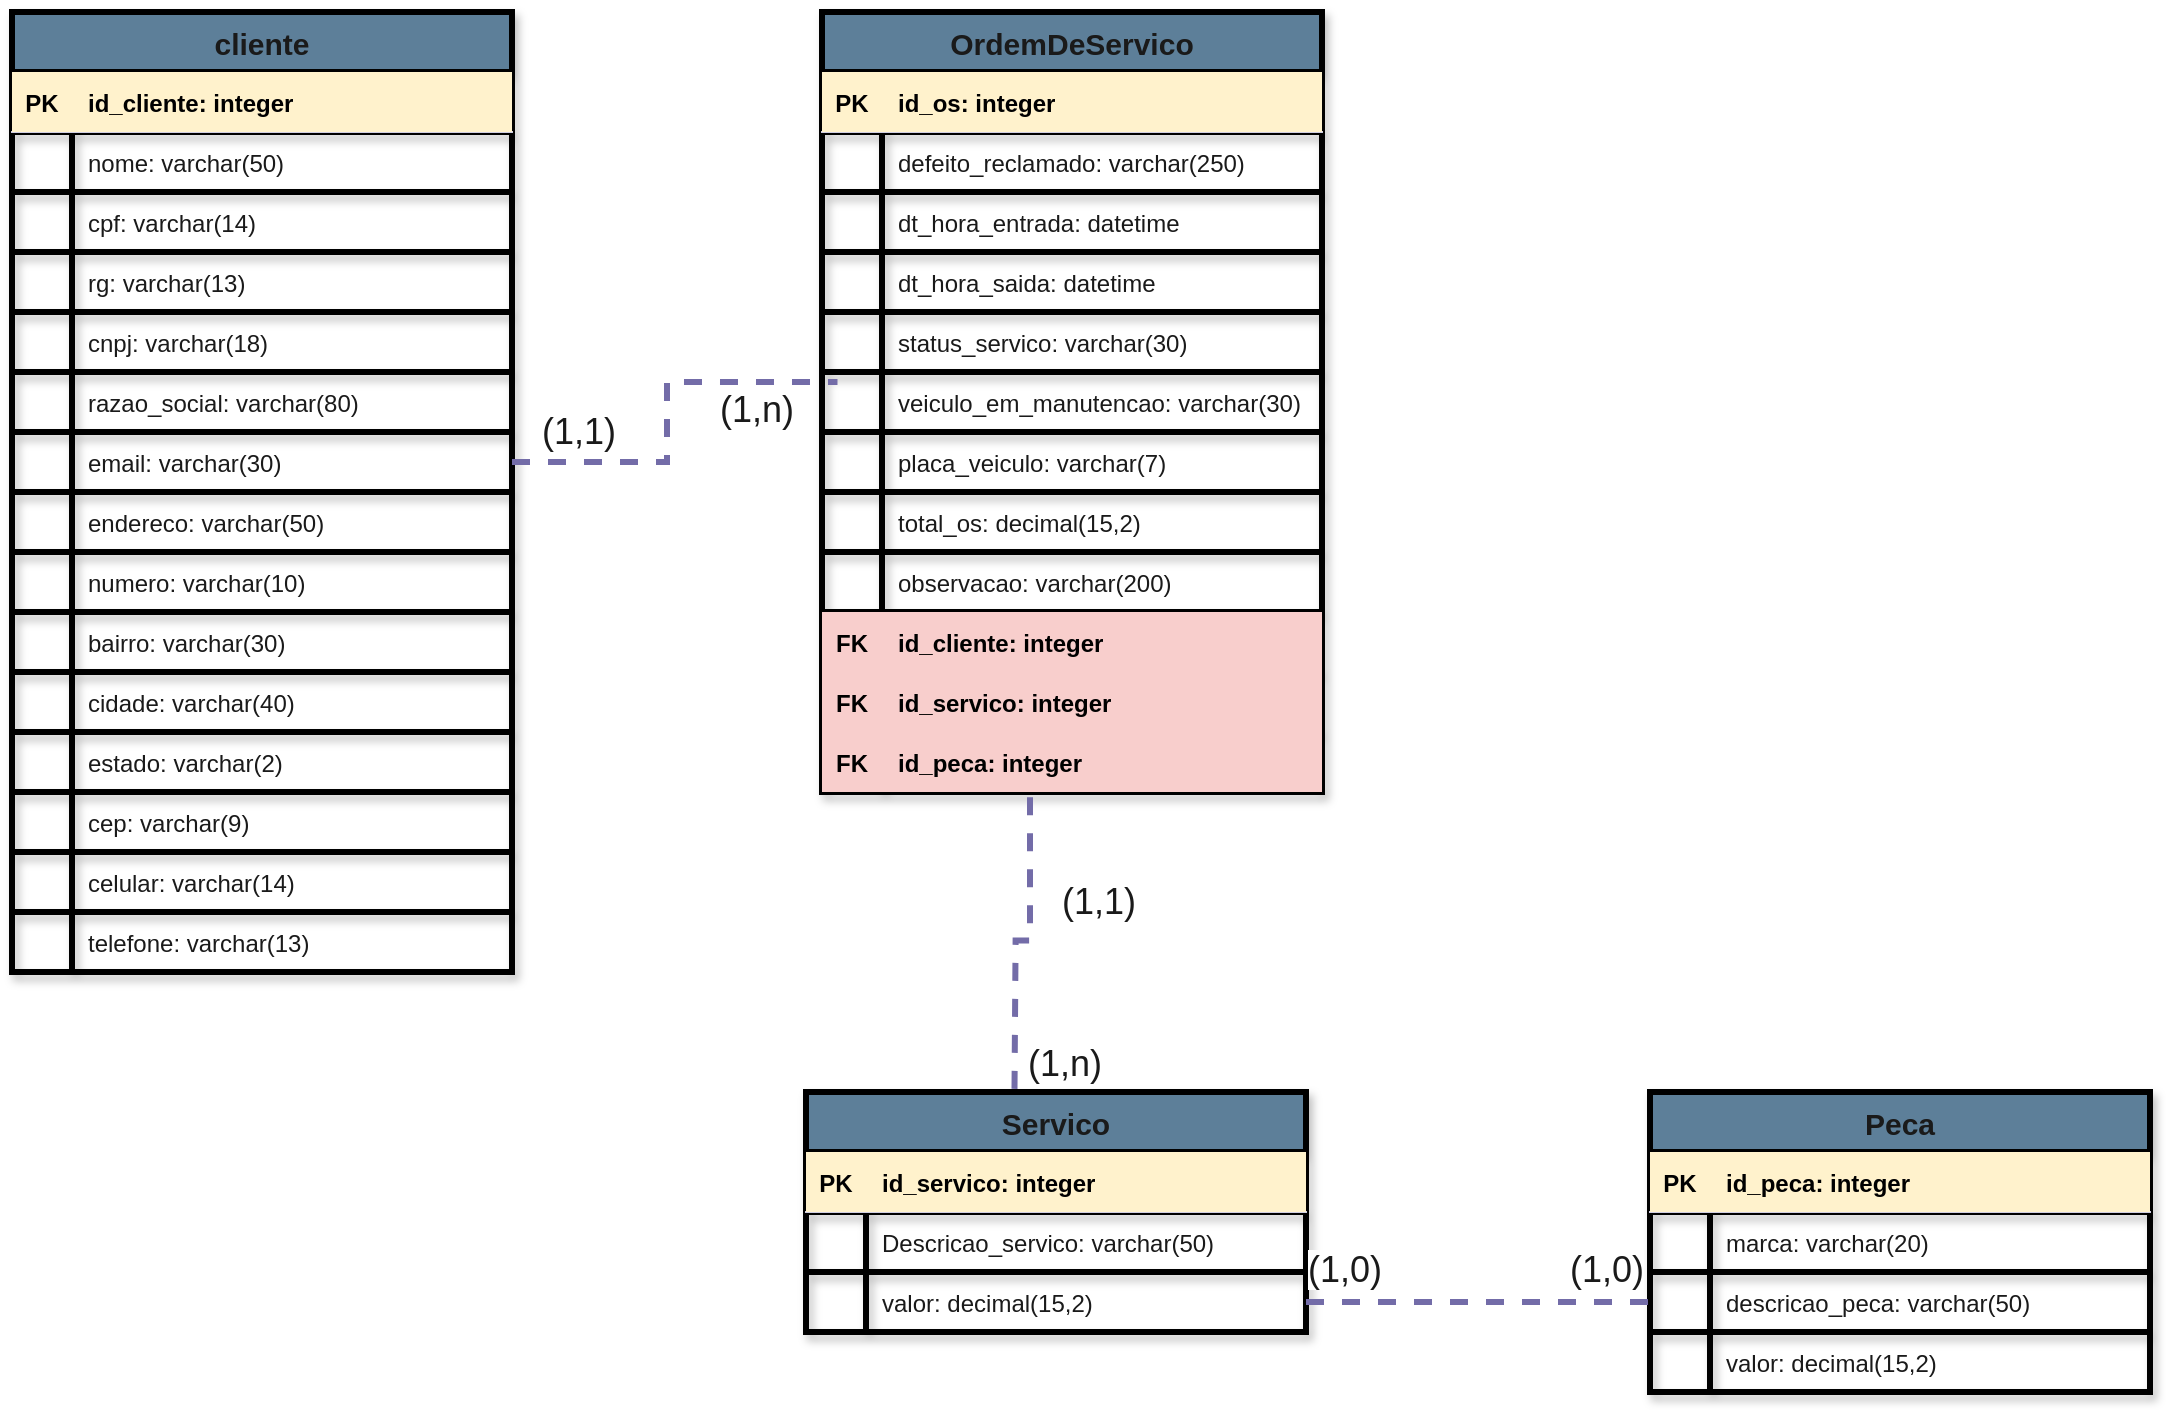 <mxfile version="24.8.6">
  <diagram id="R2lEEEUBdFMjLlhIrx00" name="Page-1">
    <mxGraphModel dx="1457" dy="723" grid="1" gridSize="9" guides="1" tooltips="1" connect="1" arrows="1" fold="1" page="1" pageScale="1" pageWidth="1169" pageHeight="827" math="0" shadow="0" extFonts="Permanent Marker^https://fonts.googleapis.com/css?family=Permanent+Marker">
      <root>
        <mxCell id="0" />
        <mxCell id="1" parent="0" />
        <mxCell id="C-vyLk0tnHw3VtMMgP7b-2" value="OrdemDeServico" style="shape=table;startSize=30;container=1;collapsible=1;childLayout=tableLayout;fixedRows=1;rowLines=1;fontStyle=1;align=center;resizeLast=1;rounded=0;labelBackgroundColor=none;fillColor=#5D7F99;strokeColor=#000000;fontColor=#1A1A1A;strokeWidth=3;perimeterSpacing=0;shadow=1;fillStyle=auto;fontSize=15;" parent="1" vertex="1">
          <mxGeometry x="468" y="81" width="250" height="390.0" as="geometry" />
        </mxCell>
        <mxCell id="C-vyLk0tnHw3VtMMgP7b-3" value="" style="shape=partialRectangle;collapsible=0;dropTarget=0;pointerEvents=0;fillColor=none;points=[[0,0.5],[1,0.5]];portConstraint=eastwest;top=0;left=0;right=0;bottom=1;rounded=0;labelBackgroundColor=none;strokeColor=#D0CEE2;fontColor=#1A1A1A;" parent="C-vyLk0tnHw3VtMMgP7b-2" vertex="1">
          <mxGeometry y="30" width="250" height="30" as="geometry" />
        </mxCell>
        <mxCell id="C-vyLk0tnHw3VtMMgP7b-4" value="PK" style="shape=partialRectangle;overflow=hidden;connectable=0;fillColor=#fff2cc;top=0;left=0;bottom=0;right=0;fontStyle=1;rounded=0;labelBackgroundColor=none;strokeColor=#d6b656;" parent="C-vyLk0tnHw3VtMMgP7b-3" vertex="1">
          <mxGeometry width="30" height="30" as="geometry">
            <mxRectangle width="30" height="30" as="alternateBounds" />
          </mxGeometry>
        </mxCell>
        <mxCell id="C-vyLk0tnHw3VtMMgP7b-5" value="id_os: integer" style="shape=partialRectangle;overflow=hidden;connectable=0;fillColor=#fff2cc;top=0;left=0;bottom=0;right=0;align=left;spacingLeft=6;fontStyle=1;rounded=0;labelBackgroundColor=none;strokeColor=#d6b656;" parent="C-vyLk0tnHw3VtMMgP7b-3" vertex="1">
          <mxGeometry x="30" width="220" height="30" as="geometry">
            <mxRectangle width="220" height="30" as="alternateBounds" />
          </mxGeometry>
        </mxCell>
        <mxCell id="C-vyLk0tnHw3VtMMgP7b-6" value="" style="shape=partialRectangle;collapsible=0;dropTarget=0;pointerEvents=0;fillColor=none;points=[[0,0.5],[1,0.5]];portConstraint=eastwest;top=0;left=0;right=0;bottom=0;rounded=0;labelBackgroundColor=none;strokeColor=#D0CEE2;fontColor=#1A1A1A;" parent="C-vyLk0tnHw3VtMMgP7b-2" vertex="1">
          <mxGeometry y="60" width="250" height="30" as="geometry" />
        </mxCell>
        <mxCell id="C-vyLk0tnHw3VtMMgP7b-7" value="" style="shape=partialRectangle;overflow=hidden;connectable=0;fillColor=none;top=0;left=0;bottom=0;right=0;rounded=0;labelBackgroundColor=none;strokeColor=#D0CEE2;fontColor=#1A1A1A;" parent="C-vyLk0tnHw3VtMMgP7b-6" vertex="1">
          <mxGeometry width="30" height="30" as="geometry">
            <mxRectangle width="30" height="30" as="alternateBounds" />
          </mxGeometry>
        </mxCell>
        <mxCell id="C-vyLk0tnHw3VtMMgP7b-8" value="defeito_reclamado: varchar(250)" style="shape=partialRectangle;overflow=hidden;connectable=0;fillColor=none;top=0;left=0;bottom=0;right=0;align=left;spacingLeft=6;rounded=0;labelBackgroundColor=none;strokeColor=#D0CEE2;fontColor=#1A1A1A;" parent="C-vyLk0tnHw3VtMMgP7b-6" vertex="1">
          <mxGeometry x="30" width="220" height="30" as="geometry">
            <mxRectangle width="220" height="30" as="alternateBounds" />
          </mxGeometry>
        </mxCell>
        <mxCell id="C-vyLk0tnHw3VtMMgP7b-9" value="" style="shape=partialRectangle;collapsible=0;dropTarget=0;pointerEvents=0;fillColor=none;points=[[0,0.5],[1,0.5]];portConstraint=eastwest;top=0;left=0;right=0;bottom=0;rounded=0;labelBackgroundColor=none;strokeColor=#D0CEE2;fontColor=#1A1A1A;" parent="C-vyLk0tnHw3VtMMgP7b-2" vertex="1">
          <mxGeometry y="90" width="250" height="30" as="geometry" />
        </mxCell>
        <mxCell id="C-vyLk0tnHw3VtMMgP7b-10" value="" style="shape=partialRectangle;overflow=hidden;connectable=0;fillColor=none;top=0;left=0;bottom=0;right=0;rounded=0;labelBackgroundColor=none;strokeColor=#D0CEE2;fontColor=#1A1A1A;" parent="C-vyLk0tnHw3VtMMgP7b-9" vertex="1">
          <mxGeometry width="30" height="30" as="geometry">
            <mxRectangle width="30" height="30" as="alternateBounds" />
          </mxGeometry>
        </mxCell>
        <mxCell id="C-vyLk0tnHw3VtMMgP7b-11" value="dt_hora_entrada: datetime" style="shape=partialRectangle;overflow=hidden;connectable=0;fillColor=none;top=0;left=0;bottom=0;right=0;align=left;spacingLeft=6;rounded=0;labelBackgroundColor=none;strokeColor=#D0CEE2;fontColor=#1A1A1A;" parent="C-vyLk0tnHw3VtMMgP7b-9" vertex="1">
          <mxGeometry x="30" width="220" height="30" as="geometry">
            <mxRectangle width="220" height="30" as="alternateBounds" />
          </mxGeometry>
        </mxCell>
        <mxCell id="K5zt11yjpIeEXAA8S6xr-104" value="" style="shape=partialRectangle;collapsible=0;dropTarget=0;pointerEvents=0;fillColor=none;points=[[0,0.5],[1,0.5]];portConstraint=eastwest;top=0;left=0;right=0;bottom=0;rounded=0;labelBackgroundColor=none;strokeColor=#D0CEE2;fontColor=#1A1A1A;" parent="C-vyLk0tnHw3VtMMgP7b-2" vertex="1">
          <mxGeometry y="120" width="250" height="30" as="geometry" />
        </mxCell>
        <mxCell id="K5zt11yjpIeEXAA8S6xr-105" value="" style="shape=partialRectangle;overflow=hidden;connectable=0;fillColor=none;top=0;left=0;bottom=0;right=0;rounded=0;labelBackgroundColor=none;strokeColor=#D0CEE2;fontColor=#1A1A1A;" parent="K5zt11yjpIeEXAA8S6xr-104" vertex="1">
          <mxGeometry width="30" height="30" as="geometry">
            <mxRectangle width="30" height="30" as="alternateBounds" />
          </mxGeometry>
        </mxCell>
        <mxCell id="K5zt11yjpIeEXAA8S6xr-106" value="dt_hora_saida: datetime" style="shape=partialRectangle;overflow=hidden;connectable=0;fillColor=none;top=0;left=0;bottom=0;right=0;align=left;spacingLeft=6;rounded=0;labelBackgroundColor=none;strokeColor=#D0CEE2;fontColor=#1A1A1A;" parent="K5zt11yjpIeEXAA8S6xr-104" vertex="1">
          <mxGeometry x="30" width="220" height="30" as="geometry">
            <mxRectangle width="220" height="30" as="alternateBounds" />
          </mxGeometry>
        </mxCell>
        <mxCell id="K5zt11yjpIeEXAA8S6xr-109" value="" style="shape=partialRectangle;collapsible=0;dropTarget=0;pointerEvents=0;fillColor=none;points=[[0,0.5],[1,0.5]];portConstraint=eastwest;top=0;left=0;right=0;bottom=0;rounded=0;labelBackgroundColor=none;strokeColor=#D0CEE2;fontColor=#1A1A1A;" parent="C-vyLk0tnHw3VtMMgP7b-2" vertex="1">
          <mxGeometry y="150" width="250" height="30" as="geometry" />
        </mxCell>
        <mxCell id="K5zt11yjpIeEXAA8S6xr-110" value="" style="shape=partialRectangle;overflow=hidden;connectable=0;fillColor=none;top=0;left=0;bottom=0;right=0;rounded=0;labelBackgroundColor=none;strokeColor=#D0CEE2;fontColor=#1A1A1A;" parent="K5zt11yjpIeEXAA8S6xr-109" vertex="1">
          <mxGeometry width="30" height="30" as="geometry">
            <mxRectangle width="30" height="30" as="alternateBounds" />
          </mxGeometry>
        </mxCell>
        <mxCell id="K5zt11yjpIeEXAA8S6xr-111" value="status_servico: varchar(30)" style="shape=partialRectangle;overflow=hidden;connectable=0;fillColor=none;top=0;left=0;bottom=0;right=0;align=left;spacingLeft=6;rounded=0;labelBackgroundColor=none;strokeColor=#D0CEE2;fontColor=#1A1A1A;" parent="K5zt11yjpIeEXAA8S6xr-109" vertex="1">
          <mxGeometry x="30" width="220" height="30" as="geometry">
            <mxRectangle width="220" height="30" as="alternateBounds" />
          </mxGeometry>
        </mxCell>
        <mxCell id="K5zt11yjpIeEXAA8S6xr-112" value="" style="shape=partialRectangle;collapsible=0;dropTarget=0;pointerEvents=0;fillColor=none;points=[[0,0.5],[1,0.5]];portConstraint=eastwest;top=0;left=0;right=0;bottom=0;rounded=0;labelBackgroundColor=none;strokeColor=#D0CEE2;fontColor=#1A1A1A;" parent="C-vyLk0tnHw3VtMMgP7b-2" vertex="1">
          <mxGeometry y="180" width="250" height="30" as="geometry" />
        </mxCell>
        <mxCell id="K5zt11yjpIeEXAA8S6xr-113" value="" style="shape=partialRectangle;overflow=hidden;connectable=0;fillColor=none;top=0;left=0;bottom=0;right=0;rounded=0;labelBackgroundColor=none;strokeColor=#D0CEE2;fontColor=#1A1A1A;" parent="K5zt11yjpIeEXAA8S6xr-112" vertex="1">
          <mxGeometry width="30" height="30" as="geometry">
            <mxRectangle width="30" height="30" as="alternateBounds" />
          </mxGeometry>
        </mxCell>
        <mxCell id="K5zt11yjpIeEXAA8S6xr-114" value="veiculo_em_manutencao: varchar(30)" style="shape=partialRectangle;overflow=hidden;connectable=0;fillColor=none;top=0;left=0;bottom=0;right=0;align=left;spacingLeft=6;rounded=0;labelBackgroundColor=none;strokeColor=#D0CEE2;fontColor=#1A1A1A;" parent="K5zt11yjpIeEXAA8S6xr-112" vertex="1">
          <mxGeometry x="30" width="220" height="30" as="geometry">
            <mxRectangle width="220" height="30" as="alternateBounds" />
          </mxGeometry>
        </mxCell>
        <mxCell id="K5zt11yjpIeEXAA8S6xr-231" value="" style="shape=partialRectangle;collapsible=0;dropTarget=0;pointerEvents=0;fillColor=none;points=[[0,0.5],[1,0.5]];portConstraint=eastwest;top=0;left=0;right=0;bottom=0;rounded=0;labelBackgroundColor=none;strokeColor=#D0CEE2;fontColor=#1A1A1A;" parent="C-vyLk0tnHw3VtMMgP7b-2" vertex="1">
          <mxGeometry y="210" width="250" height="30" as="geometry" />
        </mxCell>
        <mxCell id="K5zt11yjpIeEXAA8S6xr-232" value="" style="shape=partialRectangle;overflow=hidden;connectable=0;fillColor=none;top=0;left=0;bottom=0;right=0;rounded=0;labelBackgroundColor=none;strokeColor=#D0CEE2;fontColor=#1A1A1A;" parent="K5zt11yjpIeEXAA8S6xr-231" vertex="1">
          <mxGeometry width="30" height="30" as="geometry">
            <mxRectangle width="30" height="30" as="alternateBounds" />
          </mxGeometry>
        </mxCell>
        <mxCell id="K5zt11yjpIeEXAA8S6xr-233" value="placa_veiculo: varchar(7)" style="shape=partialRectangle;overflow=hidden;connectable=0;fillColor=none;top=0;left=0;bottom=0;right=0;align=left;spacingLeft=6;rounded=0;labelBackgroundColor=none;strokeColor=#D0CEE2;fontColor=#1A1A1A;" parent="K5zt11yjpIeEXAA8S6xr-231" vertex="1">
          <mxGeometry x="30" width="220" height="30" as="geometry">
            <mxRectangle width="220" height="30" as="alternateBounds" />
          </mxGeometry>
        </mxCell>
        <mxCell id="K5zt11yjpIeEXAA8S6xr-127" value="" style="shape=partialRectangle;collapsible=0;dropTarget=0;pointerEvents=0;fillColor=none;points=[[0,0.5],[1,0.5]];portConstraint=eastwest;top=0;left=0;right=0;bottom=0;rounded=0;labelBackgroundColor=none;strokeColor=#D0CEE2;fontColor=#1A1A1A;" parent="C-vyLk0tnHw3VtMMgP7b-2" vertex="1">
          <mxGeometry y="240" width="250" height="30" as="geometry" />
        </mxCell>
        <mxCell id="K5zt11yjpIeEXAA8S6xr-128" value="" style="shape=partialRectangle;overflow=hidden;connectable=0;fillColor=none;top=0;left=0;bottom=0;right=0;rounded=0;labelBackgroundColor=none;strokeColor=#D0CEE2;fontColor=#1A1A1A;" parent="K5zt11yjpIeEXAA8S6xr-127" vertex="1">
          <mxGeometry width="30" height="30" as="geometry">
            <mxRectangle width="30" height="30" as="alternateBounds" />
          </mxGeometry>
        </mxCell>
        <mxCell id="K5zt11yjpIeEXAA8S6xr-129" value="total_os: decimal(15,2)" style="shape=partialRectangle;overflow=hidden;connectable=0;fillColor=none;top=0;left=0;bottom=0;right=0;align=left;spacingLeft=6;rounded=0;labelBackgroundColor=none;strokeColor=#D0CEE2;fontColor=#1A1A1A;perimeterSpacing=0;" parent="K5zt11yjpIeEXAA8S6xr-127" vertex="1">
          <mxGeometry x="30" width="220" height="30" as="geometry">
            <mxRectangle width="220" height="30" as="alternateBounds" />
          </mxGeometry>
        </mxCell>
        <mxCell id="feDOQvcvgIK1tVhOLB9C-7" value="" style="shape=partialRectangle;collapsible=0;dropTarget=0;pointerEvents=0;fillColor=none;points=[[0,0.5],[1,0.5]];portConstraint=eastwest;top=0;left=0;right=0;bottom=0;rounded=0;labelBackgroundColor=none;strokeColor=#D0CEE2;fontColor=#1A1A1A;" vertex="1" parent="C-vyLk0tnHw3VtMMgP7b-2">
          <mxGeometry y="270" width="250" height="30" as="geometry" />
        </mxCell>
        <mxCell id="feDOQvcvgIK1tVhOLB9C-8" value="" style="shape=partialRectangle;overflow=hidden;connectable=0;fillColor=none;top=0;left=0;bottom=0;right=0;rounded=0;labelBackgroundColor=none;strokeColor=#D0CEE2;fontColor=#1A1A1A;" vertex="1" parent="feDOQvcvgIK1tVhOLB9C-7">
          <mxGeometry width="30" height="30" as="geometry">
            <mxRectangle width="30" height="30" as="alternateBounds" />
          </mxGeometry>
        </mxCell>
        <mxCell id="feDOQvcvgIK1tVhOLB9C-9" value="observacao: varchar(200)" style="shape=partialRectangle;overflow=hidden;connectable=0;fillColor=none;top=0;left=0;bottom=0;right=0;align=left;spacingLeft=6;rounded=0;labelBackgroundColor=none;strokeColor=#D0CEE2;fontColor=#1A1A1A;" vertex="1" parent="feDOQvcvgIK1tVhOLB9C-7">
          <mxGeometry x="30" width="220" height="30" as="geometry">
            <mxRectangle width="220" height="30" as="alternateBounds" />
          </mxGeometry>
        </mxCell>
        <mxCell id="K5zt11yjpIeEXAA8S6xr-121" value="" style="shape=partialRectangle;collapsible=0;dropTarget=0;pointerEvents=0;fillColor=none;points=[[0,0.5],[1,0.5]];portConstraint=eastwest;top=0;left=0;right=0;bottom=0;rounded=0;labelBackgroundColor=none;strokeColor=#D0CEE2;fontColor=#1A1A1A;" parent="C-vyLk0tnHw3VtMMgP7b-2" vertex="1">
          <mxGeometry y="300" width="250" height="30" as="geometry" />
        </mxCell>
        <mxCell id="K5zt11yjpIeEXAA8S6xr-122" value="FK" style="shape=partialRectangle;overflow=hidden;connectable=0;top=0;left=0;bottom=0;right=0;rounded=0;labelBackgroundColor=none;fontStyle=1;fillColor=#f8cecc;strokeColor=#000000;labelBorderColor=none;strokeWidth=8;perimeterSpacing=0;shadow=0;fillStyle=solid;" parent="K5zt11yjpIeEXAA8S6xr-121" vertex="1">
          <mxGeometry width="30" height="30" as="geometry">
            <mxRectangle width="30" height="30" as="alternateBounds" />
          </mxGeometry>
        </mxCell>
        <mxCell id="K5zt11yjpIeEXAA8S6xr-123" value="id_cliente: integer" style="shape=partialRectangle;overflow=hidden;connectable=0;top=0;left=0;bottom=0;right=0;align=left;spacingLeft=6;rounded=0;labelBackgroundColor=none;fontStyle=1;fillColor=#f8cecc;strokeColor=#000000;labelBorderColor=none;strokeWidth=8;perimeterSpacing=0;shadow=0;fillStyle=solid;" parent="K5zt11yjpIeEXAA8S6xr-121" vertex="1">
          <mxGeometry x="30" width="220" height="30" as="geometry">
            <mxRectangle width="220" height="30" as="alternateBounds" />
          </mxGeometry>
        </mxCell>
        <mxCell id="K5zt11yjpIeEXAA8S6xr-221" value="" style="shape=partialRectangle;collapsible=0;dropTarget=0;pointerEvents=0;fillColor=none;points=[[0,0.5],[1,0.5]];portConstraint=eastwest;top=0;left=0;right=0;bottom=0;rounded=0;labelBackgroundColor=none;strokeColor=#D0CEE2;fontColor=#1A1A1A;" parent="C-vyLk0tnHw3VtMMgP7b-2" vertex="1">
          <mxGeometry y="330" width="250" height="30" as="geometry" />
        </mxCell>
        <mxCell id="K5zt11yjpIeEXAA8S6xr-222" value="FK" style="shape=partialRectangle;overflow=hidden;connectable=0;top=0;left=0;bottom=0;right=0;rounded=0;labelBackgroundColor=none;fontStyle=1;fillColor=#f8cecc;strokeColor=#000000;labelBorderColor=none;strokeWidth=8;perimeterSpacing=0;shadow=0;fillStyle=solid;" parent="K5zt11yjpIeEXAA8S6xr-221" vertex="1">
          <mxGeometry width="30" height="30" as="geometry">
            <mxRectangle width="30" height="30" as="alternateBounds" />
          </mxGeometry>
        </mxCell>
        <mxCell id="K5zt11yjpIeEXAA8S6xr-223" value="id_servico: integer" style="shape=partialRectangle;overflow=hidden;connectable=0;top=0;left=0;bottom=0;right=0;align=left;spacingLeft=6;rounded=0;labelBackgroundColor=none;fontStyle=1;fillColor=#f8cecc;strokeColor=#000000;labelBorderColor=none;strokeWidth=8;perimeterSpacing=0;shadow=0;fillStyle=solid;" parent="K5zt11yjpIeEXAA8S6xr-221" vertex="1">
          <mxGeometry x="30" width="220" height="30" as="geometry">
            <mxRectangle width="220" height="30" as="alternateBounds" />
          </mxGeometry>
        </mxCell>
        <mxCell id="feDOQvcvgIK1tVhOLB9C-10" value="" style="shape=partialRectangle;collapsible=0;dropTarget=0;pointerEvents=0;fillColor=none;points=[[0,0.5],[1,0.5]];portConstraint=eastwest;top=0;left=0;right=0;bottom=0;rounded=0;labelBackgroundColor=none;strokeColor=#D0CEE2;fontColor=#1A1A1A;" vertex="1" parent="C-vyLk0tnHw3VtMMgP7b-2">
          <mxGeometry y="360" width="250" height="30" as="geometry" />
        </mxCell>
        <mxCell id="feDOQvcvgIK1tVhOLB9C-11" value="FK" style="shape=partialRectangle;overflow=hidden;connectable=0;top=0;left=0;bottom=0;right=0;rounded=0;labelBackgroundColor=none;fontStyle=1;fillColor=#f8cecc;strokeColor=#000000;labelBorderColor=none;strokeWidth=8;perimeterSpacing=0;shadow=0;fillStyle=solid;" vertex="1" parent="feDOQvcvgIK1tVhOLB9C-10">
          <mxGeometry width="30" height="30" as="geometry">
            <mxRectangle width="30" height="30" as="alternateBounds" />
          </mxGeometry>
        </mxCell>
        <mxCell id="feDOQvcvgIK1tVhOLB9C-12" value="id_peca: integer" style="shape=partialRectangle;overflow=hidden;connectable=0;top=0;left=0;bottom=0;right=0;align=left;spacingLeft=6;rounded=0;labelBackgroundColor=none;fontStyle=1;fillColor=#f8cecc;strokeColor=#000000;labelBorderColor=none;strokeWidth=8;perimeterSpacing=0;shadow=0;fillStyle=solid;" vertex="1" parent="feDOQvcvgIK1tVhOLB9C-10">
          <mxGeometry x="30" width="220" height="30" as="geometry">
            <mxRectangle width="220" height="30" as="alternateBounds" />
          </mxGeometry>
        </mxCell>
        <mxCell id="C-vyLk0tnHw3VtMMgP7b-23" value="cliente" style="shape=table;startSize=30;container=1;collapsible=1;childLayout=tableLayout;fixedRows=1;rowLines=1;fontStyle=1;align=center;resizeLast=1;rounded=0;labelBackgroundColor=none;fillColor=#5D7F99;strokeColor=#000000;fontColor=#1A1A1A;strokeWidth=3;perimeterSpacing=0;shadow=1;fillStyle=auto;fontSize=15;" parent="1" vertex="1">
          <mxGeometry x="63" y="81" width="250" height="480" as="geometry">
            <mxRectangle x="119" y="121" width="81" height="30" as="alternateBounds" />
          </mxGeometry>
        </mxCell>
        <mxCell id="C-vyLk0tnHw3VtMMgP7b-24" value="" style="shape=partialRectangle;collapsible=0;dropTarget=0;pointerEvents=0;fillColor=none;points=[[0,0.5],[1,0.5]];portConstraint=eastwest;top=0;left=0;right=0;bottom=1;rounded=0;labelBackgroundColor=none;strokeColor=#D0CEE2;fontColor=#1A1A1A;" parent="C-vyLk0tnHw3VtMMgP7b-23" vertex="1">
          <mxGeometry y="30" width="250" height="30" as="geometry" />
        </mxCell>
        <mxCell id="C-vyLk0tnHw3VtMMgP7b-25" value="PK" style="shape=partialRectangle;overflow=hidden;connectable=0;fillColor=#fff2cc;top=0;left=0;bottom=0;right=0;fontStyle=1;rounded=0;labelBackgroundColor=none;strokeColor=#d6b656;fillStyle=auto;" parent="C-vyLk0tnHw3VtMMgP7b-24" vertex="1">
          <mxGeometry width="30" height="30" as="geometry">
            <mxRectangle width="30" height="30" as="alternateBounds" />
          </mxGeometry>
        </mxCell>
        <mxCell id="C-vyLk0tnHw3VtMMgP7b-26" value="id_cliente: integer" style="shape=partialRectangle;overflow=hidden;connectable=0;fillColor=#fff2cc;top=0;left=0;bottom=0;right=0;align=left;spacingLeft=6;fontStyle=1;rounded=0;labelBackgroundColor=none;strokeColor=#d6b656;horizontal=1;verticalAlign=middle;fillStyle=auto;" parent="C-vyLk0tnHw3VtMMgP7b-24" vertex="1">
          <mxGeometry x="30" width="220" height="30" as="geometry">
            <mxRectangle width="220" height="30" as="alternateBounds" />
          </mxGeometry>
        </mxCell>
        <mxCell id="K5zt11yjpIeEXAA8S6xr-63" value="" style="shape=partialRectangle;collapsible=0;dropTarget=0;pointerEvents=0;fillColor=none;points=[[0,0.5],[1,0.5]];portConstraint=eastwest;top=0;left=0;right=0;bottom=0;rounded=0;labelBackgroundColor=none;strokeColor=#D0CEE2;fontColor=#1A1A1A;" parent="C-vyLk0tnHw3VtMMgP7b-23" vertex="1">
          <mxGeometry y="60" width="250" height="30" as="geometry" />
        </mxCell>
        <mxCell id="K5zt11yjpIeEXAA8S6xr-64" value="" style="shape=partialRectangle;overflow=hidden;connectable=0;fillColor=none;top=0;left=0;bottom=0;right=0;rounded=0;labelBackgroundColor=none;strokeColor=#D0CEE2;fontColor=#1A1A1A;" parent="K5zt11yjpIeEXAA8S6xr-63" vertex="1">
          <mxGeometry width="30" height="30" as="geometry">
            <mxRectangle width="30" height="30" as="alternateBounds" />
          </mxGeometry>
        </mxCell>
        <mxCell id="K5zt11yjpIeEXAA8S6xr-65" value="nome: varchar(50)                 " style="shape=partialRectangle;overflow=hidden;connectable=0;fillColor=none;top=0;left=0;bottom=0;right=0;align=left;spacingLeft=6;rounded=0;labelBackgroundColor=none;strokeColor=#D0CEE2;fontColor=#1A1A1A;fontStyle=0;fontSize=12;spacingTop=0;textShadow=0;labelBorderColor=none;" parent="K5zt11yjpIeEXAA8S6xr-63" vertex="1">
          <mxGeometry x="30" width="220" height="30" as="geometry">
            <mxRectangle width="220" height="30" as="alternateBounds" />
          </mxGeometry>
        </mxCell>
        <mxCell id="K5zt11yjpIeEXAA8S6xr-66" value="" style="shape=partialRectangle;collapsible=0;dropTarget=0;pointerEvents=0;fillColor=none;points=[[0,0.5],[1,0.5]];portConstraint=eastwest;top=0;left=0;right=0;bottom=0;rounded=0;labelBackgroundColor=none;strokeColor=#D0CEE2;fontColor=#1A1A1A;" parent="C-vyLk0tnHw3VtMMgP7b-23" vertex="1">
          <mxGeometry y="90" width="250" height="30" as="geometry" />
        </mxCell>
        <mxCell id="K5zt11yjpIeEXAA8S6xr-67" value="" style="shape=partialRectangle;overflow=hidden;connectable=0;fillColor=none;top=0;left=0;bottom=0;right=0;rounded=0;labelBackgroundColor=none;strokeColor=#D0CEE2;fontColor=#1A1A1A;" parent="K5zt11yjpIeEXAA8S6xr-66" vertex="1">
          <mxGeometry width="30" height="30" as="geometry">
            <mxRectangle width="30" height="30" as="alternateBounds" />
          </mxGeometry>
        </mxCell>
        <mxCell id="K5zt11yjpIeEXAA8S6xr-68" value="cpf: varchar(14)" style="shape=partialRectangle;overflow=hidden;connectable=0;fillColor=none;top=0;left=0;bottom=0;right=0;align=left;spacingLeft=6;rounded=0;labelBackgroundColor=none;strokeColor=#D0CEE2;fontColor=#1A1A1A;fontStyle=0;fontSize=12;" parent="K5zt11yjpIeEXAA8S6xr-66" vertex="1">
          <mxGeometry x="30" width="220" height="30" as="geometry">
            <mxRectangle width="220" height="30" as="alternateBounds" />
          </mxGeometry>
        </mxCell>
        <mxCell id="K5zt11yjpIeEXAA8S6xr-69" value="" style="shape=partialRectangle;collapsible=0;dropTarget=0;pointerEvents=0;fillColor=none;points=[[0,0.5],[1,0.5]];portConstraint=eastwest;top=0;left=0;right=0;bottom=0;rounded=0;labelBackgroundColor=none;strokeColor=#D0CEE2;fontColor=#1A1A1A;" parent="C-vyLk0tnHw3VtMMgP7b-23" vertex="1">
          <mxGeometry y="120" width="250" height="30" as="geometry" />
        </mxCell>
        <mxCell id="K5zt11yjpIeEXAA8S6xr-70" value="" style="shape=partialRectangle;overflow=hidden;connectable=0;fillColor=none;top=0;left=0;bottom=0;right=0;rounded=0;labelBackgroundColor=none;strokeColor=#D0CEE2;fontColor=#1A1A1A;" parent="K5zt11yjpIeEXAA8S6xr-69" vertex="1">
          <mxGeometry width="30" height="30" as="geometry">
            <mxRectangle width="30" height="30" as="alternateBounds" />
          </mxGeometry>
        </mxCell>
        <mxCell id="K5zt11yjpIeEXAA8S6xr-71" value="rg: varchar(13)" style="shape=partialRectangle;overflow=hidden;connectable=0;fillColor=none;top=0;left=0;bottom=0;right=0;align=left;spacingLeft=6;rounded=0;labelBackgroundColor=none;strokeColor=#D0CEE2;fontColor=#1A1A1A;fontStyle=0;fontSize=12;" parent="K5zt11yjpIeEXAA8S6xr-69" vertex="1">
          <mxGeometry x="30" width="220" height="30" as="geometry">
            <mxRectangle width="220" height="30" as="alternateBounds" />
          </mxGeometry>
        </mxCell>
        <mxCell id="K5zt11yjpIeEXAA8S6xr-72" value="" style="shape=partialRectangle;collapsible=0;dropTarget=0;pointerEvents=0;fillColor=none;points=[[0,0.5],[1,0.5]];portConstraint=eastwest;top=0;left=0;right=0;bottom=0;rounded=0;labelBackgroundColor=none;strokeColor=#D0CEE2;fontColor=#1A1A1A;" parent="C-vyLk0tnHw3VtMMgP7b-23" vertex="1">
          <mxGeometry y="150" width="250" height="30" as="geometry" />
        </mxCell>
        <mxCell id="K5zt11yjpIeEXAA8S6xr-73" value="" style="shape=partialRectangle;overflow=hidden;connectable=0;fillColor=none;top=0;left=0;bottom=0;right=0;rounded=0;labelBackgroundColor=none;strokeColor=#D0CEE2;fontColor=#1A1A1A;" parent="K5zt11yjpIeEXAA8S6xr-72" vertex="1">
          <mxGeometry width="30" height="30" as="geometry">
            <mxRectangle width="30" height="30" as="alternateBounds" />
          </mxGeometry>
        </mxCell>
        <mxCell id="K5zt11yjpIeEXAA8S6xr-74" value="cnpj: varchar(18)" style="shape=partialRectangle;overflow=hidden;connectable=0;fillColor=none;top=0;left=0;bottom=0;right=0;align=left;spacingLeft=6;rounded=0;labelBackgroundColor=none;strokeColor=#D0CEE2;fontColor=#1A1A1A;fontStyle=0;fontSize=12;" parent="K5zt11yjpIeEXAA8S6xr-72" vertex="1">
          <mxGeometry x="30" width="220" height="30" as="geometry">
            <mxRectangle width="220" height="30" as="alternateBounds" />
          </mxGeometry>
        </mxCell>
        <mxCell id="K5zt11yjpIeEXAA8S6xr-75" value="" style="shape=partialRectangle;collapsible=0;dropTarget=0;pointerEvents=0;fillColor=none;points=[[0,0.5],[1,0.5]];portConstraint=eastwest;top=0;left=0;right=0;bottom=0;rounded=0;labelBackgroundColor=none;strokeColor=#D0CEE2;fontColor=#1A1A1A;" parent="C-vyLk0tnHw3VtMMgP7b-23" vertex="1">
          <mxGeometry y="180" width="250" height="30" as="geometry" />
        </mxCell>
        <mxCell id="K5zt11yjpIeEXAA8S6xr-76" value="" style="shape=partialRectangle;overflow=hidden;connectable=0;fillColor=none;top=0;left=0;bottom=0;right=0;rounded=0;labelBackgroundColor=none;strokeColor=#D0CEE2;fontColor=#1A1A1A;" parent="K5zt11yjpIeEXAA8S6xr-75" vertex="1">
          <mxGeometry width="30" height="30" as="geometry">
            <mxRectangle width="30" height="30" as="alternateBounds" />
          </mxGeometry>
        </mxCell>
        <mxCell id="K5zt11yjpIeEXAA8S6xr-77" value="razao_social: varchar(80)" style="shape=partialRectangle;overflow=hidden;connectable=0;fillColor=none;top=0;left=0;bottom=0;right=0;align=left;spacingLeft=6;rounded=0;labelBackgroundColor=none;strokeColor=#D0CEE2;fontColor=#1A1A1A;fontStyle=0;fontSize=12;" parent="K5zt11yjpIeEXAA8S6xr-75" vertex="1">
          <mxGeometry x="30" width="220" height="30" as="geometry">
            <mxRectangle width="220" height="30" as="alternateBounds" />
          </mxGeometry>
        </mxCell>
        <mxCell id="K5zt11yjpIeEXAA8S6xr-78" value="" style="shape=partialRectangle;collapsible=0;dropTarget=0;pointerEvents=0;fillColor=none;points=[[0,0.5],[1,0.5]];portConstraint=eastwest;top=0;left=0;right=0;bottom=0;rounded=0;labelBackgroundColor=none;strokeColor=#D0CEE2;fontColor=#1A1A1A;" parent="C-vyLk0tnHw3VtMMgP7b-23" vertex="1">
          <mxGeometry y="210" width="250" height="30" as="geometry" />
        </mxCell>
        <mxCell id="K5zt11yjpIeEXAA8S6xr-79" value="" style="shape=partialRectangle;overflow=hidden;connectable=0;fillColor=none;top=0;left=0;bottom=0;right=0;rounded=0;labelBackgroundColor=none;strokeColor=#D0CEE2;fontColor=#1A1A1A;" parent="K5zt11yjpIeEXAA8S6xr-78" vertex="1">
          <mxGeometry width="30" height="30" as="geometry">
            <mxRectangle width="30" height="30" as="alternateBounds" />
          </mxGeometry>
        </mxCell>
        <mxCell id="K5zt11yjpIeEXAA8S6xr-80" value="email: varchar(30)" style="shape=partialRectangle;overflow=hidden;connectable=0;fillColor=none;top=0;left=0;bottom=0;right=0;align=left;spacingLeft=6;rounded=0;labelBackgroundColor=none;strokeColor=#D0CEE2;fontColor=#1A1A1A;fontStyle=0;fontSize=12;" parent="K5zt11yjpIeEXAA8S6xr-78" vertex="1">
          <mxGeometry x="30" width="220" height="30" as="geometry">
            <mxRectangle width="220" height="30" as="alternateBounds" />
          </mxGeometry>
        </mxCell>
        <mxCell id="K5zt11yjpIeEXAA8S6xr-81" value="" style="shape=partialRectangle;collapsible=0;dropTarget=0;pointerEvents=0;fillColor=none;points=[[0,0.5],[1,0.5]];portConstraint=eastwest;top=0;left=0;right=0;bottom=0;rounded=0;labelBackgroundColor=none;strokeColor=#D0CEE2;fontColor=#1A1A1A;" parent="C-vyLk0tnHw3VtMMgP7b-23" vertex="1">
          <mxGeometry y="240" width="250" height="30" as="geometry" />
        </mxCell>
        <mxCell id="K5zt11yjpIeEXAA8S6xr-82" value="" style="shape=partialRectangle;overflow=hidden;connectable=0;fillColor=none;top=0;left=0;bottom=0;right=0;rounded=0;labelBackgroundColor=none;strokeColor=#D0CEE2;fontColor=#1A1A1A;" parent="K5zt11yjpIeEXAA8S6xr-81" vertex="1">
          <mxGeometry width="30" height="30" as="geometry">
            <mxRectangle width="30" height="30" as="alternateBounds" />
          </mxGeometry>
        </mxCell>
        <mxCell id="K5zt11yjpIeEXAA8S6xr-83" value="endereco: varchar(50)" style="shape=partialRectangle;overflow=hidden;connectable=0;fillColor=none;top=0;left=0;bottom=0;right=0;align=left;spacingLeft=6;rounded=0;labelBackgroundColor=none;strokeColor=#D0CEE2;fontColor=#1A1A1A;fontStyle=0" parent="K5zt11yjpIeEXAA8S6xr-81" vertex="1">
          <mxGeometry x="30" width="220" height="30" as="geometry">
            <mxRectangle width="220" height="30" as="alternateBounds" />
          </mxGeometry>
        </mxCell>
        <mxCell id="K5zt11yjpIeEXAA8S6xr-84" value="" style="shape=partialRectangle;collapsible=0;dropTarget=0;pointerEvents=0;fillColor=none;points=[[0,0.5],[1,0.5]];portConstraint=eastwest;top=0;left=0;right=0;bottom=0;rounded=0;labelBackgroundColor=none;strokeColor=#D0CEE2;fontColor=#1A1A1A;" parent="C-vyLk0tnHw3VtMMgP7b-23" vertex="1">
          <mxGeometry y="270" width="250" height="30" as="geometry" />
        </mxCell>
        <mxCell id="K5zt11yjpIeEXAA8S6xr-85" value="" style="shape=partialRectangle;overflow=hidden;connectable=0;fillColor=none;top=0;left=0;bottom=0;right=0;rounded=0;labelBackgroundColor=none;strokeColor=#D0CEE2;fontColor=#1A1A1A;" parent="K5zt11yjpIeEXAA8S6xr-84" vertex="1">
          <mxGeometry width="30" height="30" as="geometry">
            <mxRectangle width="30" height="30" as="alternateBounds" />
          </mxGeometry>
        </mxCell>
        <mxCell id="K5zt11yjpIeEXAA8S6xr-86" value="numero: varchar(10)" style="shape=partialRectangle;overflow=hidden;connectable=0;fillColor=none;top=0;left=0;bottom=0;right=0;align=left;spacingLeft=6;rounded=0;labelBackgroundColor=none;strokeColor=#D0CEE2;fontColor=#1A1A1A;fontStyle=0" parent="K5zt11yjpIeEXAA8S6xr-84" vertex="1">
          <mxGeometry x="30" width="220" height="30" as="geometry">
            <mxRectangle width="220" height="30" as="alternateBounds" />
          </mxGeometry>
        </mxCell>
        <mxCell id="K5zt11yjpIeEXAA8S6xr-87" value="" style="shape=partialRectangle;collapsible=0;dropTarget=0;pointerEvents=0;fillColor=none;points=[[0,0.5],[1,0.5]];portConstraint=eastwest;top=0;left=0;right=0;bottom=0;rounded=0;labelBackgroundColor=none;strokeColor=#D0CEE2;fontColor=#1A1A1A;" parent="C-vyLk0tnHw3VtMMgP7b-23" vertex="1">
          <mxGeometry y="300" width="250" height="30" as="geometry" />
        </mxCell>
        <mxCell id="K5zt11yjpIeEXAA8S6xr-88" value="" style="shape=partialRectangle;overflow=hidden;connectable=0;fillColor=none;top=0;left=0;bottom=0;right=0;rounded=0;labelBackgroundColor=none;strokeColor=#D0CEE2;fontColor=#1A1A1A;" parent="K5zt11yjpIeEXAA8S6xr-87" vertex="1">
          <mxGeometry width="30" height="30" as="geometry">
            <mxRectangle width="30" height="30" as="alternateBounds" />
          </mxGeometry>
        </mxCell>
        <mxCell id="K5zt11yjpIeEXAA8S6xr-89" value="bairro: varchar(30)" style="shape=partialRectangle;overflow=hidden;connectable=0;fillColor=none;top=0;left=0;bottom=0;right=0;align=left;spacingLeft=6;rounded=0;labelBackgroundColor=none;strokeColor=#D0CEE2;fontColor=#1A1A1A;fontStyle=0" parent="K5zt11yjpIeEXAA8S6xr-87" vertex="1">
          <mxGeometry x="30" width="220" height="30" as="geometry">
            <mxRectangle width="220" height="30" as="alternateBounds" />
          </mxGeometry>
        </mxCell>
        <mxCell id="K5zt11yjpIeEXAA8S6xr-90" value="" style="shape=partialRectangle;collapsible=0;dropTarget=0;pointerEvents=0;fillColor=none;points=[[0,0.5],[1,0.5]];portConstraint=eastwest;top=0;left=0;right=0;bottom=0;rounded=0;labelBackgroundColor=none;strokeColor=#D0CEE2;fontColor=#1A1A1A;" parent="C-vyLk0tnHw3VtMMgP7b-23" vertex="1">
          <mxGeometry y="330" width="250" height="30" as="geometry" />
        </mxCell>
        <mxCell id="K5zt11yjpIeEXAA8S6xr-91" value="" style="shape=partialRectangle;overflow=hidden;connectable=0;fillColor=none;top=0;left=0;bottom=0;right=0;rounded=0;labelBackgroundColor=none;strokeColor=#D0CEE2;fontColor=#1A1A1A;" parent="K5zt11yjpIeEXAA8S6xr-90" vertex="1">
          <mxGeometry width="30" height="30" as="geometry">
            <mxRectangle width="30" height="30" as="alternateBounds" />
          </mxGeometry>
        </mxCell>
        <mxCell id="K5zt11yjpIeEXAA8S6xr-92" value="cidade: varchar(40)" style="shape=partialRectangle;overflow=hidden;connectable=0;fillColor=none;top=0;left=0;bottom=0;right=0;align=left;spacingLeft=6;rounded=0;labelBackgroundColor=none;strokeColor=#D0CEE2;fontColor=#1A1A1A;fontStyle=0" parent="K5zt11yjpIeEXAA8S6xr-90" vertex="1">
          <mxGeometry x="30" width="220" height="30" as="geometry">
            <mxRectangle width="220" height="30" as="alternateBounds" />
          </mxGeometry>
        </mxCell>
        <mxCell id="K5zt11yjpIeEXAA8S6xr-93" value="" style="shape=partialRectangle;collapsible=0;dropTarget=0;pointerEvents=0;fillColor=none;points=[[0,0.5],[1,0.5]];portConstraint=eastwest;top=0;left=0;right=0;bottom=0;rounded=0;labelBackgroundColor=none;strokeColor=#D0CEE2;fontColor=#1A1A1A;" parent="C-vyLk0tnHw3VtMMgP7b-23" vertex="1">
          <mxGeometry y="360" width="250" height="30" as="geometry" />
        </mxCell>
        <mxCell id="K5zt11yjpIeEXAA8S6xr-94" value="" style="shape=partialRectangle;overflow=hidden;connectable=0;fillColor=none;top=0;left=0;bottom=0;right=0;rounded=0;labelBackgroundColor=none;strokeColor=#D0CEE2;fontColor=#1A1A1A;" parent="K5zt11yjpIeEXAA8S6xr-93" vertex="1">
          <mxGeometry width="30" height="30" as="geometry">
            <mxRectangle width="30" height="30" as="alternateBounds" />
          </mxGeometry>
        </mxCell>
        <mxCell id="K5zt11yjpIeEXAA8S6xr-95" value="estado: varchar(2)" style="shape=partialRectangle;overflow=hidden;connectable=0;fillColor=none;top=0;left=0;bottom=0;right=0;align=left;spacingLeft=6;rounded=0;labelBackgroundColor=none;strokeColor=#D0CEE2;fontColor=#1A1A1A;fontStyle=0" parent="K5zt11yjpIeEXAA8S6xr-93" vertex="1">
          <mxGeometry x="30" width="220" height="30" as="geometry">
            <mxRectangle width="220" height="30" as="alternateBounds" />
          </mxGeometry>
        </mxCell>
        <mxCell id="K5zt11yjpIeEXAA8S6xr-96" value="" style="shape=partialRectangle;collapsible=0;dropTarget=0;pointerEvents=0;fillColor=none;points=[[0,0.5],[1,0.5]];portConstraint=eastwest;top=0;left=0;right=0;bottom=0;rounded=0;labelBackgroundColor=none;strokeColor=#D0CEE2;fontColor=#1A1A1A;" parent="C-vyLk0tnHw3VtMMgP7b-23" vertex="1">
          <mxGeometry y="390" width="250" height="30" as="geometry" />
        </mxCell>
        <mxCell id="K5zt11yjpIeEXAA8S6xr-97" value="" style="shape=partialRectangle;overflow=hidden;connectable=0;fillColor=none;top=0;left=0;bottom=0;right=0;rounded=0;labelBackgroundColor=none;strokeColor=#D0CEE2;fontColor=#1A1A1A;" parent="K5zt11yjpIeEXAA8S6xr-96" vertex="1">
          <mxGeometry width="30" height="30" as="geometry">
            <mxRectangle width="30" height="30" as="alternateBounds" />
          </mxGeometry>
        </mxCell>
        <mxCell id="K5zt11yjpIeEXAA8S6xr-98" value="cep: varchar(9)" style="shape=partialRectangle;overflow=hidden;connectable=0;fillColor=none;top=0;left=0;bottom=0;right=0;align=left;spacingLeft=6;rounded=0;labelBackgroundColor=none;strokeColor=#D0CEE2;fontColor=#1A1A1A;fontStyle=0" parent="K5zt11yjpIeEXAA8S6xr-96" vertex="1">
          <mxGeometry x="30" width="220" height="30" as="geometry">
            <mxRectangle width="220" height="30" as="alternateBounds" />
          </mxGeometry>
        </mxCell>
        <mxCell id="K5zt11yjpIeEXAA8S6xr-99" value="" style="shape=partialRectangle;collapsible=0;dropTarget=0;pointerEvents=0;fillColor=none;points=[[0,0.5],[1,0.5]];portConstraint=eastwest;top=0;left=0;right=0;bottom=0;rounded=0;labelBackgroundColor=none;strokeColor=#D0CEE2;fontColor=#1A1A1A;" parent="C-vyLk0tnHw3VtMMgP7b-23" vertex="1">
          <mxGeometry y="420" width="250" height="30" as="geometry" />
        </mxCell>
        <mxCell id="K5zt11yjpIeEXAA8S6xr-100" value="" style="shape=partialRectangle;overflow=hidden;connectable=0;fillColor=none;top=0;left=0;bottom=0;right=0;rounded=0;labelBackgroundColor=none;strokeColor=#D0CEE2;fontColor=#1A1A1A;" parent="K5zt11yjpIeEXAA8S6xr-99" vertex="1">
          <mxGeometry width="30" height="30" as="geometry">
            <mxRectangle width="30" height="30" as="alternateBounds" />
          </mxGeometry>
        </mxCell>
        <mxCell id="K5zt11yjpIeEXAA8S6xr-101" value="celular: varchar(14)" style="shape=partialRectangle;overflow=hidden;connectable=0;fillColor=none;top=0;left=0;bottom=0;right=0;align=left;spacingLeft=6;rounded=0;labelBackgroundColor=none;strokeColor=#D0CEE2;fontColor=#1A1A1A;fontStyle=0" parent="K5zt11yjpIeEXAA8S6xr-99" vertex="1">
          <mxGeometry x="30" width="220" height="30" as="geometry">
            <mxRectangle width="220" height="30" as="alternateBounds" />
          </mxGeometry>
        </mxCell>
        <mxCell id="C-vyLk0tnHw3VtMMgP7b-27" value="" style="shape=partialRectangle;collapsible=0;dropTarget=0;pointerEvents=0;fillColor=none;points=[[0,0.5],[1,0.5]];portConstraint=eastwest;top=0;left=0;right=0;bottom=0;rounded=0;labelBackgroundColor=none;strokeColor=#D0CEE2;fontColor=#1A1A1A;" parent="C-vyLk0tnHw3VtMMgP7b-23" vertex="1">
          <mxGeometry y="450" width="250" height="30" as="geometry" />
        </mxCell>
        <mxCell id="C-vyLk0tnHw3VtMMgP7b-28" value="" style="shape=partialRectangle;overflow=hidden;connectable=0;fillColor=none;top=0;left=0;bottom=0;right=0;rounded=0;labelBackgroundColor=none;strokeColor=#D0CEE2;fontColor=#1A1A1A;" parent="C-vyLk0tnHw3VtMMgP7b-27" vertex="1">
          <mxGeometry width="30" height="30" as="geometry">
            <mxRectangle width="30" height="30" as="alternateBounds" />
          </mxGeometry>
        </mxCell>
        <mxCell id="C-vyLk0tnHw3VtMMgP7b-29" value="telefone: varchar(13)" style="shape=partialRectangle;overflow=hidden;connectable=0;fillColor=none;top=0;left=0;bottom=0;right=0;align=left;spacingLeft=6;rounded=0;labelBackgroundColor=none;strokeColor=#D0CEE2;fontColor=#1A1A1A;fontStyle=0" parent="C-vyLk0tnHw3VtMMgP7b-27" vertex="1">
          <mxGeometry x="30" width="220" height="30" as="geometry">
            <mxRectangle width="220" height="30" as="alternateBounds" />
          </mxGeometry>
        </mxCell>
        <mxCell id="K5zt11yjpIeEXAA8S6xr-107" value="" style="shape=partialRectangle;overflow=hidden;connectable=0;fillColor=none;top=0;left=0;bottom=0;right=0;align=left;spacingLeft=6;rounded=0;labelBackgroundColor=none;strokeColor=#D0CEE2;fontColor=#1A1A1A;" parent="1" vertex="1">
          <mxGeometry x="489" y="206" width="220" height="30" as="geometry">
            <mxRectangle width="220" height="30" as="alternateBounds" />
          </mxGeometry>
        </mxCell>
        <mxCell id="K5zt11yjpIeEXAA8S6xr-108" value="" style="shape=partialRectangle;overflow=hidden;connectable=0;fillColor=none;top=0;left=0;bottom=0;right=0;align=left;spacingLeft=6;rounded=0;labelBackgroundColor=none;strokeColor=#D0CEE2;fontColor=#1A1A1A;strokeWidth=0;" parent="1" vertex="1">
          <mxGeometry x="498" y="171" width="220" height="30" as="geometry">
            <mxRectangle width="220" height="30" as="alternateBounds" />
          </mxGeometry>
        </mxCell>
        <mxCell id="K5zt11yjpIeEXAA8S6xr-171" value="Servico" style="shape=table;startSize=30;container=1;collapsible=1;childLayout=tableLayout;fixedRows=1;rowLines=1;fontStyle=1;align=center;resizeLast=1;rounded=0;labelBackgroundColor=none;fillColor=#5D7F99;strokeColor=#000000;fontColor=#1A1A1A;strokeWidth=3;perimeterSpacing=0;shadow=1;fillStyle=auto;fontSize=15;" parent="1" vertex="1">
          <mxGeometry x="460" y="621" width="250" height="120" as="geometry" />
        </mxCell>
        <mxCell id="K5zt11yjpIeEXAA8S6xr-172" value="" style="shape=partialRectangle;collapsible=0;dropTarget=0;pointerEvents=0;fillColor=none;points=[[0,0.5],[1,0.5]];portConstraint=eastwest;top=0;left=0;right=0;bottom=1;rounded=0;labelBackgroundColor=none;strokeColor=#D0CEE2;fontColor=#1A1A1A;" parent="K5zt11yjpIeEXAA8S6xr-171" vertex="1">
          <mxGeometry y="30" width="250" height="30" as="geometry" />
        </mxCell>
        <mxCell id="K5zt11yjpIeEXAA8S6xr-173" value="PK" style="shape=partialRectangle;overflow=hidden;connectable=0;fillColor=#fff2cc;top=0;left=0;bottom=0;right=0;fontStyle=1;rounded=0;labelBackgroundColor=none;strokeColor=#d6b656;" parent="K5zt11yjpIeEXAA8S6xr-172" vertex="1">
          <mxGeometry width="30" height="30" as="geometry">
            <mxRectangle width="30" height="30" as="alternateBounds" />
          </mxGeometry>
        </mxCell>
        <mxCell id="K5zt11yjpIeEXAA8S6xr-174" value="id_servico: integer" style="shape=partialRectangle;overflow=hidden;connectable=0;fillColor=#fff2cc;top=0;left=0;bottom=0;right=0;align=left;spacingLeft=6;fontStyle=1;rounded=0;labelBackgroundColor=none;strokeColor=#d6b656;" parent="K5zt11yjpIeEXAA8S6xr-172" vertex="1">
          <mxGeometry x="30" width="220" height="30" as="geometry">
            <mxRectangle width="220" height="30" as="alternateBounds" />
          </mxGeometry>
        </mxCell>
        <mxCell id="K5zt11yjpIeEXAA8S6xr-175" value="" style="shape=partialRectangle;collapsible=0;dropTarget=0;pointerEvents=0;fillColor=none;points=[[0,0.5],[1,0.5]];portConstraint=eastwest;top=0;left=0;right=0;bottom=0;rounded=0;labelBackgroundColor=none;strokeColor=#D0CEE2;fontColor=#1A1A1A;" parent="K5zt11yjpIeEXAA8S6xr-171" vertex="1">
          <mxGeometry y="60" width="250" height="30" as="geometry" />
        </mxCell>
        <mxCell id="K5zt11yjpIeEXAA8S6xr-176" value="" style="shape=partialRectangle;overflow=hidden;connectable=0;fillColor=none;top=0;left=0;bottom=0;right=0;rounded=0;labelBackgroundColor=none;strokeColor=#D0CEE2;fontColor=#1A1A1A;" parent="K5zt11yjpIeEXAA8S6xr-175" vertex="1">
          <mxGeometry width="30" height="30" as="geometry">
            <mxRectangle width="30" height="30" as="alternateBounds" />
          </mxGeometry>
        </mxCell>
        <mxCell id="K5zt11yjpIeEXAA8S6xr-177" value="Descricao_servico: varchar(50)" style="shape=partialRectangle;overflow=hidden;connectable=0;fillColor=none;top=0;left=0;bottom=0;right=0;align=left;spacingLeft=6;rounded=0;labelBackgroundColor=none;strokeColor=#D0CEE2;fontColor=#1A1A1A;" parent="K5zt11yjpIeEXAA8S6xr-175" vertex="1">
          <mxGeometry x="30" width="220" height="30" as="geometry">
            <mxRectangle width="220" height="30" as="alternateBounds" />
          </mxGeometry>
        </mxCell>
        <mxCell id="K5zt11yjpIeEXAA8S6xr-178" value="" style="shape=partialRectangle;collapsible=0;dropTarget=0;pointerEvents=0;fillColor=none;points=[[0,0.5],[1,0.5]];portConstraint=eastwest;top=0;left=0;right=0;bottom=0;rounded=0;labelBackgroundColor=none;strokeColor=#D0CEE2;fontColor=#1A1A1A;" parent="K5zt11yjpIeEXAA8S6xr-171" vertex="1">
          <mxGeometry y="90" width="250" height="30" as="geometry" />
        </mxCell>
        <mxCell id="K5zt11yjpIeEXAA8S6xr-179" value="" style="shape=partialRectangle;overflow=hidden;connectable=0;fillColor=none;top=0;left=0;bottom=0;right=0;rounded=0;labelBackgroundColor=none;strokeColor=#D0CEE2;fontColor=#1A1A1A;" parent="K5zt11yjpIeEXAA8S6xr-178" vertex="1">
          <mxGeometry width="30" height="30" as="geometry">
            <mxRectangle width="30" height="30" as="alternateBounds" />
          </mxGeometry>
        </mxCell>
        <mxCell id="K5zt11yjpIeEXAA8S6xr-180" value="valor: decimal(15,2)" style="shape=partialRectangle;overflow=hidden;connectable=0;fillColor=none;top=0;left=0;bottom=0;right=0;align=left;spacingLeft=6;rounded=0;labelBackgroundColor=none;strokeColor=#D0CEE2;fontColor=#1A1A1A;" parent="K5zt11yjpIeEXAA8S6xr-178" vertex="1">
          <mxGeometry x="30" width="220" height="30" as="geometry">
            <mxRectangle width="220" height="30" as="alternateBounds" />
          </mxGeometry>
        </mxCell>
        <mxCell id="K5zt11yjpIeEXAA8S6xr-203" value="Peca" style="shape=table;startSize=30;container=1;collapsible=1;childLayout=tableLayout;fixedRows=1;rowLines=1;fontStyle=1;align=center;resizeLast=1;rounded=0;labelBackgroundColor=none;fillColor=#5D7F99;strokeColor=#000000;fontColor=#1A1A1A;strokeWidth=3;perimeterSpacing=0;shadow=1;fillStyle=auto;fontSize=15;" parent="1" vertex="1">
          <mxGeometry x="882" y="621" width="250" height="150" as="geometry" />
        </mxCell>
        <mxCell id="K5zt11yjpIeEXAA8S6xr-204" value="" style="shape=partialRectangle;collapsible=0;dropTarget=0;pointerEvents=0;fillColor=none;points=[[0,0.5],[1,0.5]];portConstraint=eastwest;top=0;left=0;right=0;bottom=1;rounded=0;labelBackgroundColor=none;strokeColor=#D0CEE2;fontColor=#1A1A1A;" parent="K5zt11yjpIeEXAA8S6xr-203" vertex="1">
          <mxGeometry y="30" width="250" height="30" as="geometry" />
        </mxCell>
        <mxCell id="K5zt11yjpIeEXAA8S6xr-205" value="PK" style="shape=partialRectangle;overflow=hidden;connectable=0;fillColor=#fff2cc;top=0;left=0;bottom=0;right=0;fontStyle=1;rounded=0;labelBackgroundColor=none;strokeColor=#d6b656;" parent="K5zt11yjpIeEXAA8S6xr-204" vertex="1">
          <mxGeometry width="30" height="30" as="geometry">
            <mxRectangle width="30" height="30" as="alternateBounds" />
          </mxGeometry>
        </mxCell>
        <mxCell id="K5zt11yjpIeEXAA8S6xr-206" value="id_peca: integer" style="shape=partialRectangle;overflow=hidden;connectable=0;fillColor=#fff2cc;top=0;left=0;bottom=0;right=0;align=left;spacingLeft=6;fontStyle=1;rounded=0;labelBackgroundColor=none;strokeColor=#d6b656;" parent="K5zt11yjpIeEXAA8S6xr-204" vertex="1">
          <mxGeometry x="30" width="220" height="30" as="geometry">
            <mxRectangle width="220" height="30" as="alternateBounds" />
          </mxGeometry>
        </mxCell>
        <mxCell id="K5zt11yjpIeEXAA8S6xr-207" value="" style="shape=partialRectangle;collapsible=0;dropTarget=0;pointerEvents=0;fillColor=none;points=[[0,0.5],[1,0.5]];portConstraint=eastwest;top=0;left=0;right=0;bottom=0;rounded=0;labelBackgroundColor=none;strokeColor=#D0CEE2;fontColor=#1A1A1A;" parent="K5zt11yjpIeEXAA8S6xr-203" vertex="1">
          <mxGeometry y="60" width="250" height="30" as="geometry" />
        </mxCell>
        <mxCell id="K5zt11yjpIeEXAA8S6xr-208" value="" style="shape=partialRectangle;overflow=hidden;connectable=0;fillColor=none;top=0;left=0;bottom=0;right=0;rounded=0;labelBackgroundColor=none;strokeColor=#D0CEE2;fontColor=#1A1A1A;" parent="K5zt11yjpIeEXAA8S6xr-207" vertex="1">
          <mxGeometry width="30" height="30" as="geometry">
            <mxRectangle width="30" height="30" as="alternateBounds" />
          </mxGeometry>
        </mxCell>
        <mxCell id="K5zt11yjpIeEXAA8S6xr-209" value="marca: varchar(20)" style="shape=partialRectangle;overflow=hidden;connectable=0;fillColor=none;top=0;left=0;bottom=0;right=0;align=left;spacingLeft=6;rounded=0;labelBackgroundColor=none;strokeColor=#D0CEE2;fontColor=#1A1A1A;" parent="K5zt11yjpIeEXAA8S6xr-207" vertex="1">
          <mxGeometry x="30" width="220" height="30" as="geometry">
            <mxRectangle width="220" height="30" as="alternateBounds" />
          </mxGeometry>
        </mxCell>
        <mxCell id="K5zt11yjpIeEXAA8S6xr-210" value="" style="shape=partialRectangle;collapsible=0;dropTarget=0;pointerEvents=0;fillColor=none;points=[[0,0.5],[1,0.5]];portConstraint=eastwest;top=0;left=0;right=0;bottom=0;rounded=0;labelBackgroundColor=none;strokeColor=#D0CEE2;fontColor=#1A1A1A;" parent="K5zt11yjpIeEXAA8S6xr-203" vertex="1">
          <mxGeometry y="90" width="250" height="30" as="geometry" />
        </mxCell>
        <mxCell id="K5zt11yjpIeEXAA8S6xr-211" value="" style="shape=partialRectangle;overflow=hidden;connectable=0;fillColor=none;top=0;left=0;bottom=0;right=0;rounded=0;labelBackgroundColor=none;strokeColor=#D0CEE2;fontColor=#1A1A1A;" parent="K5zt11yjpIeEXAA8S6xr-210" vertex="1">
          <mxGeometry width="30" height="30" as="geometry">
            <mxRectangle width="30" height="30" as="alternateBounds" />
          </mxGeometry>
        </mxCell>
        <mxCell id="K5zt11yjpIeEXAA8S6xr-212" value="descricao_peca: varchar(50)" style="shape=partialRectangle;overflow=hidden;connectable=0;fillColor=none;top=0;left=0;bottom=0;right=0;align=left;spacingLeft=6;rounded=0;labelBackgroundColor=none;strokeColor=#D0CEE2;fontColor=#1A1A1A;" parent="K5zt11yjpIeEXAA8S6xr-210" vertex="1">
          <mxGeometry x="30" width="220" height="30" as="geometry">
            <mxRectangle width="220" height="30" as="alternateBounds" />
          </mxGeometry>
        </mxCell>
        <mxCell id="K5zt11yjpIeEXAA8S6xr-218" value="" style="shape=partialRectangle;collapsible=0;dropTarget=0;pointerEvents=0;fillColor=none;points=[[0,0.5],[1,0.5]];portConstraint=eastwest;top=0;left=0;right=0;bottom=0;rounded=0;labelBackgroundColor=none;strokeColor=#D0CEE2;fontColor=#1A1A1A;" parent="K5zt11yjpIeEXAA8S6xr-203" vertex="1">
          <mxGeometry y="120" width="250" height="30" as="geometry" />
        </mxCell>
        <mxCell id="K5zt11yjpIeEXAA8S6xr-219" value="" style="shape=partialRectangle;overflow=hidden;connectable=0;fillColor=none;top=0;left=0;bottom=0;right=0;rounded=0;labelBackgroundColor=none;strokeColor=#D0CEE2;fontColor=#1A1A1A;" parent="K5zt11yjpIeEXAA8S6xr-218" vertex="1">
          <mxGeometry width="30" height="30" as="geometry">
            <mxRectangle width="30" height="30" as="alternateBounds" />
          </mxGeometry>
        </mxCell>
        <mxCell id="K5zt11yjpIeEXAA8S6xr-220" value="valor: decimal(15,2)" style="shape=partialRectangle;overflow=hidden;connectable=0;fillColor=none;top=0;left=0;bottom=0;right=0;align=left;spacingLeft=6;rounded=0;labelBackgroundColor=none;strokeColor=#D0CEE2;fontColor=#1A1A1A;" parent="K5zt11yjpIeEXAA8S6xr-218" vertex="1">
          <mxGeometry x="30" width="220" height="30" as="geometry">
            <mxRectangle width="220" height="30" as="alternateBounds" />
          </mxGeometry>
        </mxCell>
        <mxCell id="K5zt11yjpIeEXAA8S6xr-237" style="rounded=0;orthogonalLoop=1;jettySize=auto;html=1;exitX=1;exitY=0.5;exitDx=0;exitDy=0;entryX=0.031;entryY=0.167;entryDx=0;entryDy=0;entryPerimeter=0;strokeColor=#736CA8;fontColor=#1A1A1A;edgeStyle=orthogonalEdgeStyle;endArrow=none;endFill=0;strokeWidth=3;dashed=1;" parent="1" source="K5zt11yjpIeEXAA8S6xr-78" target="K5zt11yjpIeEXAA8S6xr-112" edge="1">
          <mxGeometry relative="1" as="geometry" />
        </mxCell>
        <mxCell id="K5zt11yjpIeEXAA8S6xr-239" value="&lt;font style=&quot;font-size: 18px;&quot;&gt;(1,1)&lt;/font&gt;" style="edgeLabel;html=1;align=center;verticalAlign=middle;resizable=0;points=[];strokeColor=#D0CEE2;fontColor=#1A1A1A;fillColor=#5D7F99;" parent="K5zt11yjpIeEXAA8S6xr-237" vertex="1" connectable="0">
          <mxGeometry x="-0.801" relative="1" as="geometry">
            <mxPoint x="13" y="-15" as="offset" />
          </mxGeometry>
        </mxCell>
        <mxCell id="K5zt11yjpIeEXAA8S6xr-255" value="&lt;font style=&quot;font-size: 18px;&quot;&gt;(1,n)&lt;/font&gt;" style="edgeLabel;html=1;align=center;verticalAlign=middle;resizable=0;points=[];strokeColor=#D0CEE2;fontColor=#1A1A1A;fillColor=#5D7F99;" parent="1" vertex="1" connectable="0">
          <mxGeometry x="441.003" y="324" as="geometry">
            <mxPoint x="-6" y="-44" as="offset" />
          </mxGeometry>
        </mxCell>
        <mxCell id="K5zt11yjpIeEXAA8S6xr-258" value="&lt;font style=&quot;font-size: 18px;&quot;&gt;(1,n)&lt;/font&gt;" style="edgeLabel;html=1;align=center;verticalAlign=middle;resizable=0;points=[];strokeColor=#D0CEE2;fontColor=#1A1A1A;fillColor=#5D7F99;" parent="1" vertex="1" connectable="0">
          <mxGeometry x="243.003" y="261.0" as="geometry">
            <mxPoint x="346" y="346" as="offset" />
          </mxGeometry>
        </mxCell>
        <mxCell id="K5zt11yjpIeEXAA8S6xr-259" value="&lt;font style=&quot;font-size: 18px;&quot;&gt;(1,1)&lt;/font&gt;" style="edgeLabel;html=1;align=center;verticalAlign=middle;resizable=0;points=[];strokeColor=#D0CEE2;fontColor=#1A1A1A;fillColor=#5D7F99;" parent="1" vertex="1" connectable="0">
          <mxGeometry x="261" y="321" as="geometry">
            <mxPoint x="345" y="205" as="offset" />
          </mxGeometry>
        </mxCell>
        <mxCell id="K5zt11yjpIeEXAA8S6xr-286" style="rounded=0;orthogonalLoop=1;jettySize=auto;html=1;strokeColor=#736CA8;fontColor=#1A1A1A;edgeStyle=orthogonalEdgeStyle;endArrow=none;endFill=0;strokeWidth=3;dashed=1;exitX=0.421;exitY=-0.013;exitDx=0;exitDy=0;exitPerimeter=0;entryX=0.416;entryY=0.967;entryDx=0;entryDy=0;entryPerimeter=0;" parent="1" target="feDOQvcvgIK1tVhOLB9C-10" edge="1">
          <mxGeometry relative="1" as="geometry">
            <mxPoint x="564.25" y="619.44" as="sourcePoint" />
            <mxPoint x="565" y="476" as="targetPoint" />
            <Array as="points" />
          </mxGeometry>
        </mxCell>
        <mxCell id="K5zt11yjpIeEXAA8S6xr-288" style="rounded=0;orthogonalLoop=1;jettySize=auto;html=1;strokeColor=#736CA8;fontColor=#1A1A1A;edgeStyle=orthogonalEdgeStyle;endArrow=none;endFill=0;strokeWidth=3;dashed=1;exitX=1;exitY=0.5;exitDx=0;exitDy=0;entryX=0;entryY=0.5;entryDx=0;entryDy=0;" parent="1" source="K5zt11yjpIeEXAA8S6xr-178" target="K5zt11yjpIeEXAA8S6xr-210" edge="1">
          <mxGeometry relative="1" as="geometry">
            <mxPoint x="801" y="781.5" as="sourcePoint" />
            <mxPoint x="864" y="729" as="targetPoint" />
          </mxGeometry>
        </mxCell>
        <mxCell id="K5zt11yjpIeEXAA8S6xr-290" value="&lt;span style=&quot;color: rgb(26, 26, 26); font-family: Helvetica; font-size: 18px; font-style: normal; font-variant-ligatures: normal; font-variant-caps: normal; font-weight: 400; letter-spacing: normal; orphans: 2; text-align: center; text-indent: 0px; text-transform: none; widows: 2; word-spacing: 0px; -webkit-text-stroke-width: 0px; white-space: nowrap; background-color: rgb(255, 255, 255); text-decoration-thickness: initial; text-decoration-style: initial; text-decoration-color: initial; display: inline !important; float: none;&quot;&gt;(1,0)&lt;/span&gt;" style="text;whiteSpace=wrap;html=1;fontColor=#1A1A1A;" parent="1" vertex="1">
          <mxGeometry x="709" y="693" width="45" height="36" as="geometry" />
        </mxCell>
        <mxCell id="K5zt11yjpIeEXAA8S6xr-291" value="&lt;span style=&quot;color: rgb(26, 26, 26); font-family: Helvetica; font-size: 18px; font-style: normal; font-variant-ligatures: normal; font-variant-caps: normal; font-weight: 400; letter-spacing: normal; orphans: 2; text-align: center; text-indent: 0px; text-transform: none; widows: 2; word-spacing: 0px; -webkit-text-stroke-width: 0px; white-space: nowrap; background-color: rgb(255, 255, 255); text-decoration-thickness: initial; text-decoration-style: initial; text-decoration-color: initial; display: inline !important; float: none;&quot;&gt;(1,0)&lt;/span&gt;" style="text;whiteSpace=wrap;html=1;fontColor=#1A1A1A;" parent="1" vertex="1">
          <mxGeometry x="840" y="693" width="36" height="27" as="geometry" />
        </mxCell>
      </root>
    </mxGraphModel>
  </diagram>
</mxfile>
